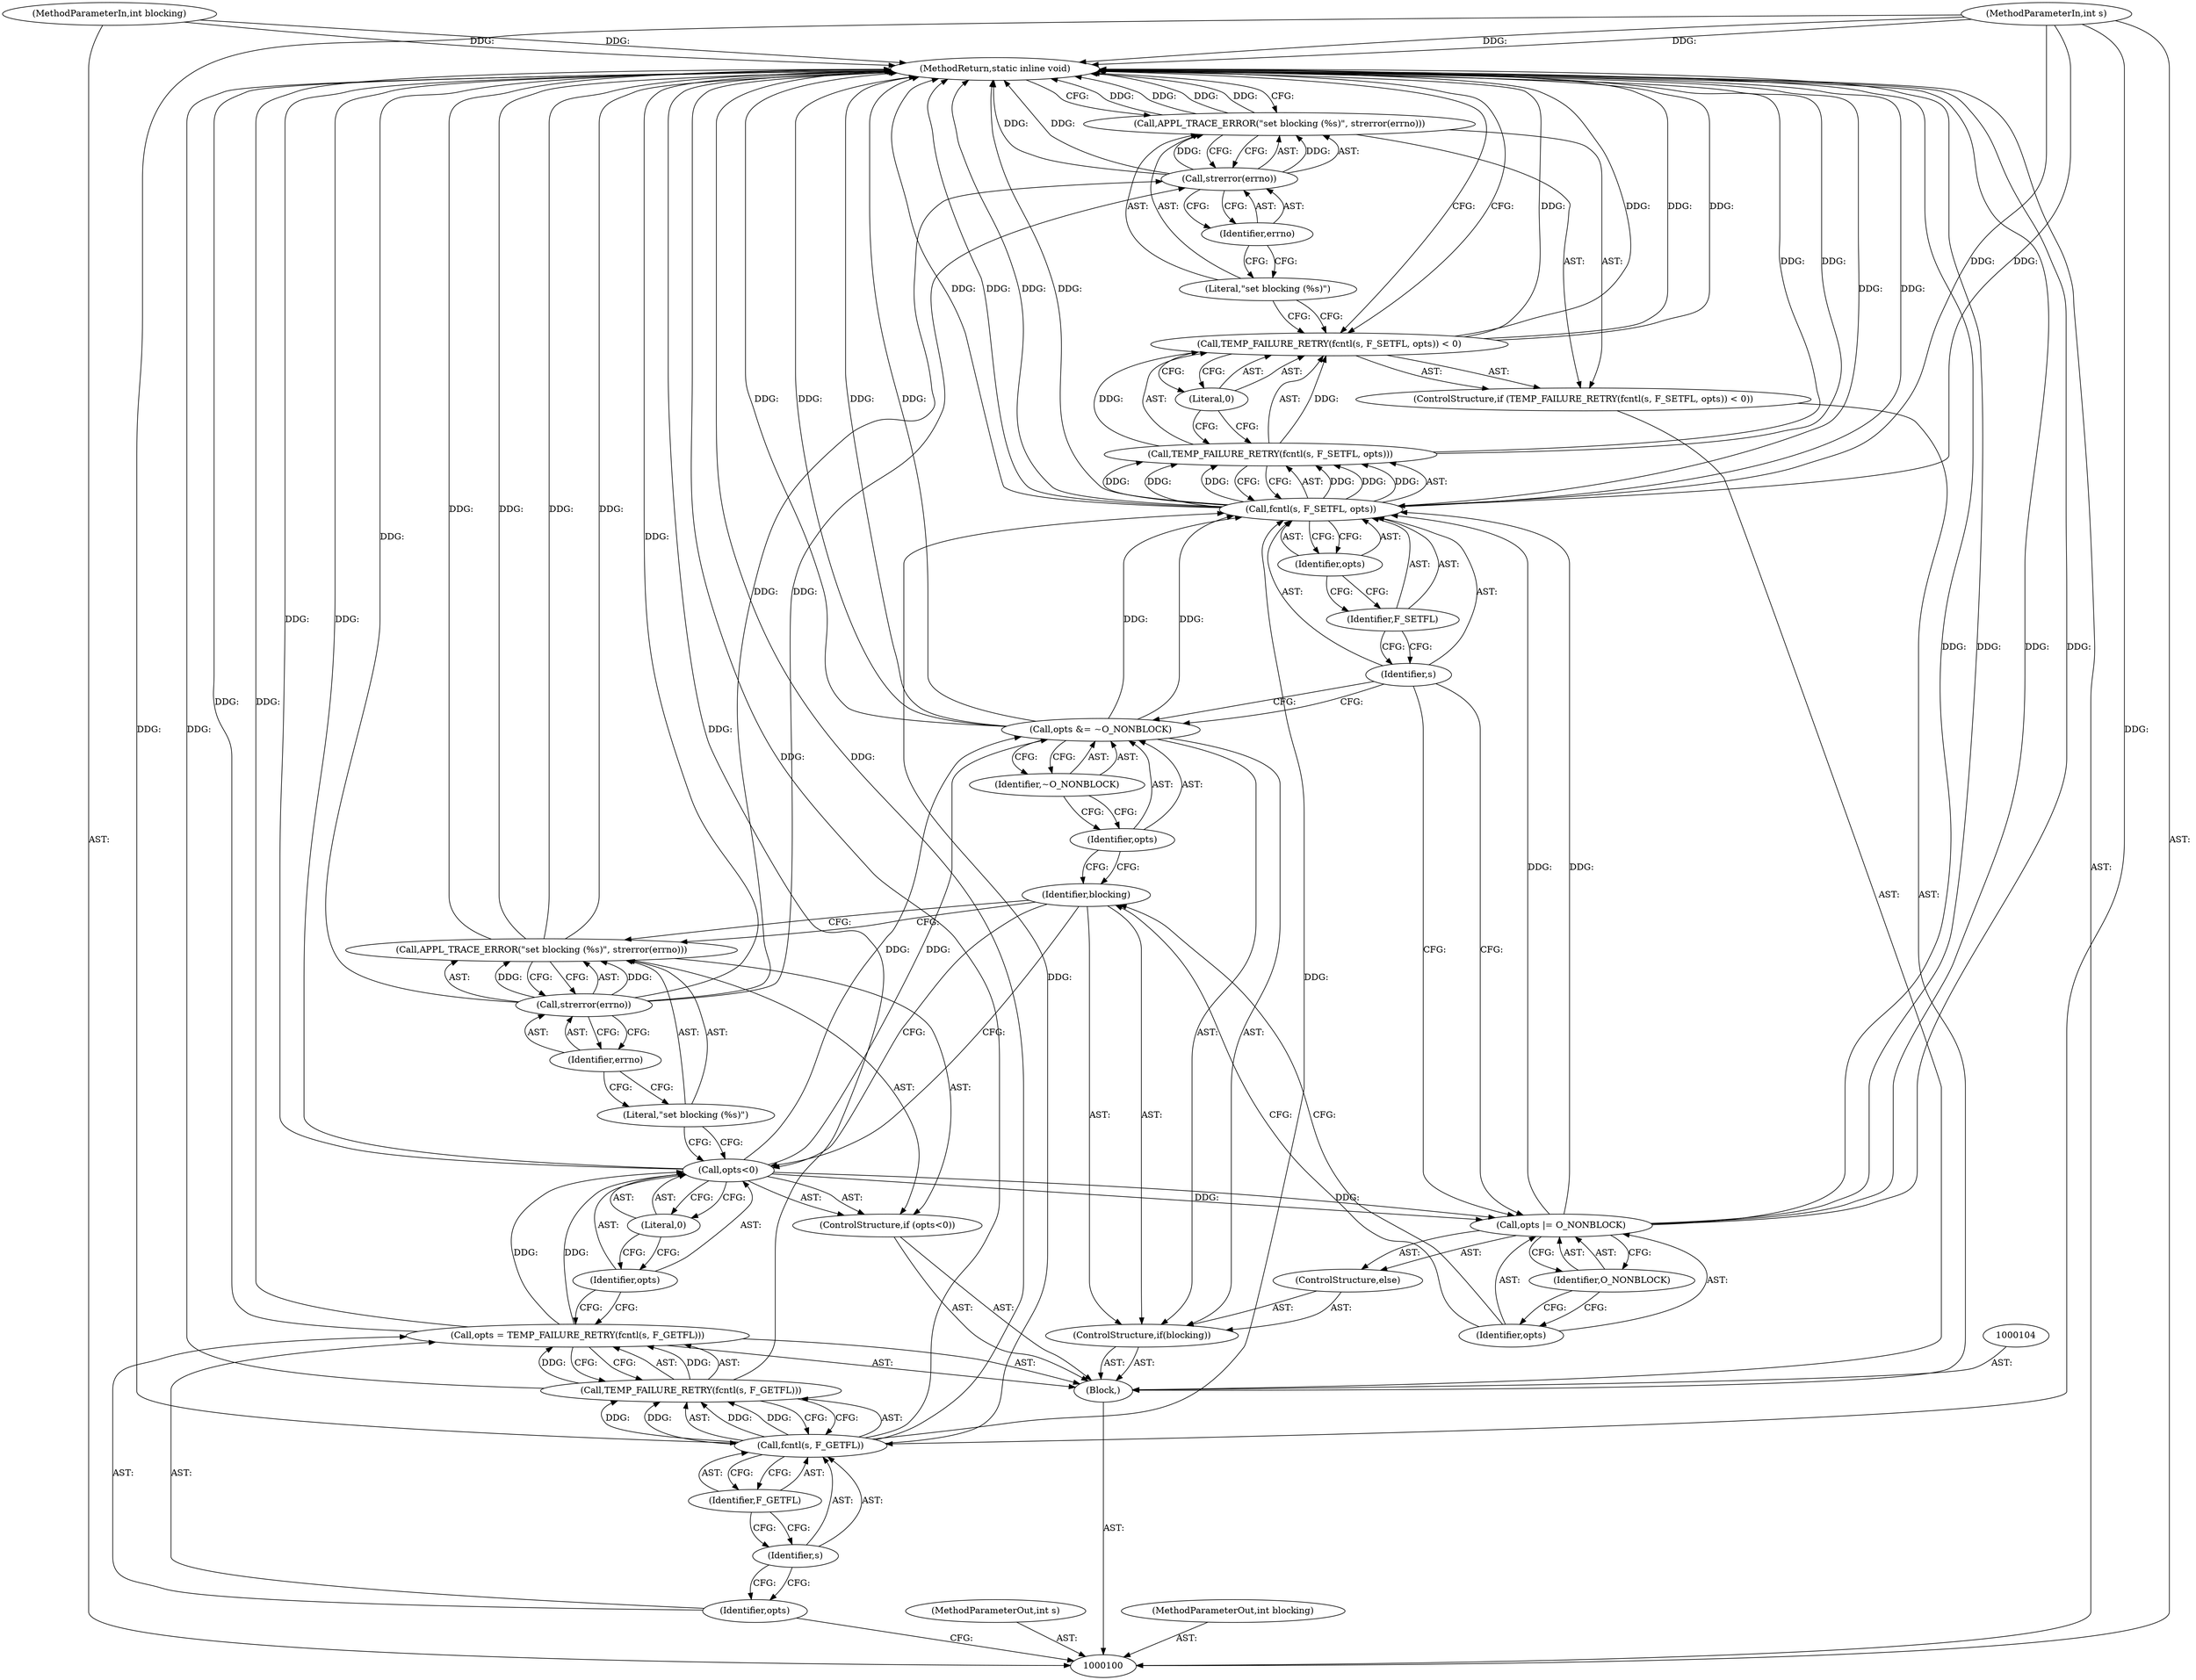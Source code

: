 digraph "0_Android_472271b153c5dc53c28beac55480a8d8434b2d5c_43" {
"1000140" [label="(MethodReturn,static inline void)"];
"1000101" [label="(MethodParameterIn,int s)"];
"1000186" [label="(MethodParameterOut,int s)"];
"1000102" [label="(MethodParameterIn,int blocking)"];
"1000187" [label="(MethodParameterOut,int blocking)"];
"1000137" [label="(Literal,\"set blocking (%s)\")"];
"1000138" [label="(Call,strerror(errno))"];
"1000139" [label="(Identifier,errno)"];
"1000136" [label="(Call,APPL_TRACE_ERROR(\"set blocking (%s)\", strerror(errno)))"];
"1000103" [label="(Block,)"];
"1000107" [label="(Call,TEMP_FAILURE_RETRY(fcntl(s, F_GETFL)))"];
"1000108" [label="(Call,fcntl(s, F_GETFL))"];
"1000109" [label="(Identifier,s)"];
"1000110" [label="(Identifier,F_GETFL)"];
"1000105" [label="(Call,opts = TEMP_FAILURE_RETRY(fcntl(s, F_GETFL)))"];
"1000106" [label="(Identifier,opts)"];
"1000114" [label="(Literal,0)"];
"1000115" [label="(Call,APPL_TRACE_ERROR(\"set blocking (%s)\", strerror(errno)))"];
"1000116" [label="(Literal,\"set blocking (%s)\")"];
"1000111" [label="(ControlStructure,if (opts<0))"];
"1000117" [label="(Call,strerror(errno))"];
"1000118" [label="(Identifier,errno)"];
"1000112" [label="(Call,opts<0)"];
"1000113" [label="(Identifier,opts)"];
"1000119" [label="(ControlStructure,if(blocking))"];
"1000120" [label="(Identifier,blocking)"];
"1000123" [label="(Identifier,~O_NONBLOCK)"];
"1000121" [label="(Call,opts &= ~O_NONBLOCK)"];
"1000122" [label="(Identifier,opts)"];
"1000125" [label="(Call,opts |= O_NONBLOCK)"];
"1000126" [label="(Identifier,opts)"];
"1000127" [label="(Identifier,O_NONBLOCK)"];
"1000124" [label="(ControlStructure,else)"];
"1000131" [label="(Call,fcntl(s, F_SETFL, opts))"];
"1000132" [label="(Identifier,s)"];
"1000133" [label="(Identifier,F_SETFL)"];
"1000128" [label="(ControlStructure,if (TEMP_FAILURE_RETRY(fcntl(s, F_SETFL, opts)) < 0))"];
"1000134" [label="(Identifier,opts)"];
"1000135" [label="(Literal,0)"];
"1000129" [label="(Call,TEMP_FAILURE_RETRY(fcntl(s, F_SETFL, opts)) < 0)"];
"1000130" [label="(Call,TEMP_FAILURE_RETRY(fcntl(s, F_SETFL, opts)))"];
"1000140" -> "1000100"  [label="AST: "];
"1000140" -> "1000136"  [label="CFG: "];
"1000140" -> "1000129"  [label="CFG: "];
"1000115" -> "1000140"  [label="DDG: "];
"1000115" -> "1000140"  [label="DDG: "];
"1000129" -> "1000140"  [label="DDG: "];
"1000129" -> "1000140"  [label="DDG: "];
"1000125" -> "1000140"  [label="DDG: "];
"1000125" -> "1000140"  [label="DDG: "];
"1000107" -> "1000140"  [label="DDG: "];
"1000105" -> "1000140"  [label="DDG: "];
"1000117" -> "1000140"  [label="DDG: "];
"1000136" -> "1000140"  [label="DDG: "];
"1000136" -> "1000140"  [label="DDG: "];
"1000130" -> "1000140"  [label="DDG: "];
"1000121" -> "1000140"  [label="DDG: "];
"1000121" -> "1000140"  [label="DDG: "];
"1000131" -> "1000140"  [label="DDG: "];
"1000131" -> "1000140"  [label="DDG: "];
"1000131" -> "1000140"  [label="DDG: "];
"1000138" -> "1000140"  [label="DDG: "];
"1000102" -> "1000140"  [label="DDG: "];
"1000112" -> "1000140"  [label="DDG: "];
"1000101" -> "1000140"  [label="DDG: "];
"1000108" -> "1000140"  [label="DDG: "];
"1000101" -> "1000100"  [label="AST: "];
"1000101" -> "1000140"  [label="DDG: "];
"1000101" -> "1000108"  [label="DDG: "];
"1000101" -> "1000131"  [label="DDG: "];
"1000186" -> "1000100"  [label="AST: "];
"1000102" -> "1000100"  [label="AST: "];
"1000102" -> "1000140"  [label="DDG: "];
"1000187" -> "1000100"  [label="AST: "];
"1000137" -> "1000136"  [label="AST: "];
"1000137" -> "1000129"  [label="CFG: "];
"1000139" -> "1000137"  [label="CFG: "];
"1000138" -> "1000136"  [label="AST: "];
"1000138" -> "1000139"  [label="CFG: "];
"1000139" -> "1000138"  [label="AST: "];
"1000136" -> "1000138"  [label="CFG: "];
"1000138" -> "1000140"  [label="DDG: "];
"1000138" -> "1000136"  [label="DDG: "];
"1000117" -> "1000138"  [label="DDG: "];
"1000139" -> "1000138"  [label="AST: "];
"1000139" -> "1000137"  [label="CFG: "];
"1000138" -> "1000139"  [label="CFG: "];
"1000136" -> "1000128"  [label="AST: "];
"1000136" -> "1000138"  [label="CFG: "];
"1000137" -> "1000136"  [label="AST: "];
"1000138" -> "1000136"  [label="AST: "];
"1000140" -> "1000136"  [label="CFG: "];
"1000136" -> "1000140"  [label="DDG: "];
"1000136" -> "1000140"  [label="DDG: "];
"1000138" -> "1000136"  [label="DDG: "];
"1000103" -> "1000100"  [label="AST: "];
"1000104" -> "1000103"  [label="AST: "];
"1000105" -> "1000103"  [label="AST: "];
"1000111" -> "1000103"  [label="AST: "];
"1000119" -> "1000103"  [label="AST: "];
"1000128" -> "1000103"  [label="AST: "];
"1000107" -> "1000105"  [label="AST: "];
"1000107" -> "1000108"  [label="CFG: "];
"1000108" -> "1000107"  [label="AST: "];
"1000105" -> "1000107"  [label="CFG: "];
"1000107" -> "1000140"  [label="DDG: "];
"1000107" -> "1000105"  [label="DDG: "];
"1000108" -> "1000107"  [label="DDG: "];
"1000108" -> "1000107"  [label="DDG: "];
"1000108" -> "1000107"  [label="AST: "];
"1000108" -> "1000110"  [label="CFG: "];
"1000109" -> "1000108"  [label="AST: "];
"1000110" -> "1000108"  [label="AST: "];
"1000107" -> "1000108"  [label="CFG: "];
"1000108" -> "1000140"  [label="DDG: "];
"1000108" -> "1000107"  [label="DDG: "];
"1000108" -> "1000107"  [label="DDG: "];
"1000101" -> "1000108"  [label="DDG: "];
"1000108" -> "1000131"  [label="DDG: "];
"1000109" -> "1000108"  [label="AST: "];
"1000109" -> "1000106"  [label="CFG: "];
"1000110" -> "1000109"  [label="CFG: "];
"1000110" -> "1000108"  [label="AST: "];
"1000110" -> "1000109"  [label="CFG: "];
"1000108" -> "1000110"  [label="CFG: "];
"1000105" -> "1000103"  [label="AST: "];
"1000105" -> "1000107"  [label="CFG: "];
"1000106" -> "1000105"  [label="AST: "];
"1000107" -> "1000105"  [label="AST: "];
"1000113" -> "1000105"  [label="CFG: "];
"1000105" -> "1000140"  [label="DDG: "];
"1000107" -> "1000105"  [label="DDG: "];
"1000105" -> "1000112"  [label="DDG: "];
"1000106" -> "1000105"  [label="AST: "];
"1000106" -> "1000100"  [label="CFG: "];
"1000109" -> "1000106"  [label="CFG: "];
"1000114" -> "1000112"  [label="AST: "];
"1000114" -> "1000113"  [label="CFG: "];
"1000112" -> "1000114"  [label="CFG: "];
"1000115" -> "1000111"  [label="AST: "];
"1000115" -> "1000117"  [label="CFG: "];
"1000116" -> "1000115"  [label="AST: "];
"1000117" -> "1000115"  [label="AST: "];
"1000120" -> "1000115"  [label="CFG: "];
"1000115" -> "1000140"  [label="DDG: "];
"1000115" -> "1000140"  [label="DDG: "];
"1000117" -> "1000115"  [label="DDG: "];
"1000116" -> "1000115"  [label="AST: "];
"1000116" -> "1000112"  [label="CFG: "];
"1000118" -> "1000116"  [label="CFG: "];
"1000111" -> "1000103"  [label="AST: "];
"1000112" -> "1000111"  [label="AST: "];
"1000115" -> "1000111"  [label="AST: "];
"1000117" -> "1000115"  [label="AST: "];
"1000117" -> "1000118"  [label="CFG: "];
"1000118" -> "1000117"  [label="AST: "];
"1000115" -> "1000117"  [label="CFG: "];
"1000117" -> "1000140"  [label="DDG: "];
"1000117" -> "1000115"  [label="DDG: "];
"1000117" -> "1000138"  [label="DDG: "];
"1000118" -> "1000117"  [label="AST: "];
"1000118" -> "1000116"  [label="CFG: "];
"1000117" -> "1000118"  [label="CFG: "];
"1000112" -> "1000111"  [label="AST: "];
"1000112" -> "1000114"  [label="CFG: "];
"1000113" -> "1000112"  [label="AST: "];
"1000114" -> "1000112"  [label="AST: "];
"1000116" -> "1000112"  [label="CFG: "];
"1000120" -> "1000112"  [label="CFG: "];
"1000112" -> "1000140"  [label="DDG: "];
"1000105" -> "1000112"  [label="DDG: "];
"1000112" -> "1000121"  [label="DDG: "];
"1000112" -> "1000125"  [label="DDG: "];
"1000113" -> "1000112"  [label="AST: "];
"1000113" -> "1000105"  [label="CFG: "];
"1000114" -> "1000113"  [label="CFG: "];
"1000119" -> "1000103"  [label="AST: "];
"1000120" -> "1000119"  [label="AST: "];
"1000121" -> "1000119"  [label="AST: "];
"1000124" -> "1000119"  [label="AST: "];
"1000120" -> "1000119"  [label="AST: "];
"1000120" -> "1000115"  [label="CFG: "];
"1000120" -> "1000112"  [label="CFG: "];
"1000122" -> "1000120"  [label="CFG: "];
"1000126" -> "1000120"  [label="CFG: "];
"1000123" -> "1000121"  [label="AST: "];
"1000123" -> "1000122"  [label="CFG: "];
"1000121" -> "1000123"  [label="CFG: "];
"1000121" -> "1000119"  [label="AST: "];
"1000121" -> "1000123"  [label="CFG: "];
"1000122" -> "1000121"  [label="AST: "];
"1000123" -> "1000121"  [label="AST: "];
"1000132" -> "1000121"  [label="CFG: "];
"1000121" -> "1000140"  [label="DDG: "];
"1000121" -> "1000140"  [label="DDG: "];
"1000112" -> "1000121"  [label="DDG: "];
"1000121" -> "1000131"  [label="DDG: "];
"1000122" -> "1000121"  [label="AST: "];
"1000122" -> "1000120"  [label="CFG: "];
"1000123" -> "1000122"  [label="CFG: "];
"1000125" -> "1000124"  [label="AST: "];
"1000125" -> "1000127"  [label="CFG: "];
"1000126" -> "1000125"  [label="AST: "];
"1000127" -> "1000125"  [label="AST: "];
"1000132" -> "1000125"  [label="CFG: "];
"1000125" -> "1000140"  [label="DDG: "];
"1000125" -> "1000140"  [label="DDG: "];
"1000112" -> "1000125"  [label="DDG: "];
"1000125" -> "1000131"  [label="DDG: "];
"1000126" -> "1000125"  [label="AST: "];
"1000126" -> "1000120"  [label="CFG: "];
"1000127" -> "1000126"  [label="CFG: "];
"1000127" -> "1000125"  [label="AST: "];
"1000127" -> "1000126"  [label="CFG: "];
"1000125" -> "1000127"  [label="CFG: "];
"1000124" -> "1000119"  [label="AST: "];
"1000125" -> "1000124"  [label="AST: "];
"1000131" -> "1000130"  [label="AST: "];
"1000131" -> "1000134"  [label="CFG: "];
"1000132" -> "1000131"  [label="AST: "];
"1000133" -> "1000131"  [label="AST: "];
"1000134" -> "1000131"  [label="AST: "];
"1000130" -> "1000131"  [label="CFG: "];
"1000131" -> "1000140"  [label="DDG: "];
"1000131" -> "1000140"  [label="DDG: "];
"1000131" -> "1000140"  [label="DDG: "];
"1000131" -> "1000130"  [label="DDG: "];
"1000131" -> "1000130"  [label="DDG: "];
"1000131" -> "1000130"  [label="DDG: "];
"1000108" -> "1000131"  [label="DDG: "];
"1000101" -> "1000131"  [label="DDG: "];
"1000125" -> "1000131"  [label="DDG: "];
"1000121" -> "1000131"  [label="DDG: "];
"1000132" -> "1000131"  [label="AST: "];
"1000132" -> "1000121"  [label="CFG: "];
"1000132" -> "1000125"  [label="CFG: "];
"1000133" -> "1000132"  [label="CFG: "];
"1000133" -> "1000131"  [label="AST: "];
"1000133" -> "1000132"  [label="CFG: "];
"1000134" -> "1000133"  [label="CFG: "];
"1000128" -> "1000103"  [label="AST: "];
"1000129" -> "1000128"  [label="AST: "];
"1000136" -> "1000128"  [label="AST: "];
"1000134" -> "1000131"  [label="AST: "];
"1000134" -> "1000133"  [label="CFG: "];
"1000131" -> "1000134"  [label="CFG: "];
"1000135" -> "1000129"  [label="AST: "];
"1000135" -> "1000130"  [label="CFG: "];
"1000129" -> "1000135"  [label="CFG: "];
"1000129" -> "1000128"  [label="AST: "];
"1000129" -> "1000135"  [label="CFG: "];
"1000130" -> "1000129"  [label="AST: "];
"1000135" -> "1000129"  [label="AST: "];
"1000137" -> "1000129"  [label="CFG: "];
"1000140" -> "1000129"  [label="CFG: "];
"1000129" -> "1000140"  [label="DDG: "];
"1000129" -> "1000140"  [label="DDG: "];
"1000130" -> "1000129"  [label="DDG: "];
"1000130" -> "1000129"  [label="AST: "];
"1000130" -> "1000131"  [label="CFG: "];
"1000131" -> "1000130"  [label="AST: "];
"1000135" -> "1000130"  [label="CFG: "];
"1000130" -> "1000140"  [label="DDG: "];
"1000130" -> "1000129"  [label="DDG: "];
"1000131" -> "1000130"  [label="DDG: "];
"1000131" -> "1000130"  [label="DDG: "];
"1000131" -> "1000130"  [label="DDG: "];
}
